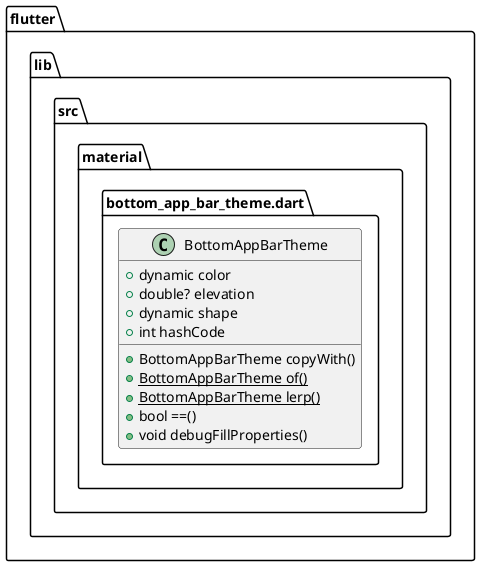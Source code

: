 @startuml
set namespaceSeparator ::

class "flutter::lib::src::material::bottom_app_bar_theme.dart::BottomAppBarTheme" {
  +dynamic color
  +double? elevation
  +dynamic shape
  +int hashCode
  +BottomAppBarTheme copyWith()
  {static} +BottomAppBarTheme of()
  {static} +BottomAppBarTheme lerp()
  +bool ==()
  +void debugFillProperties()
}


@enduml